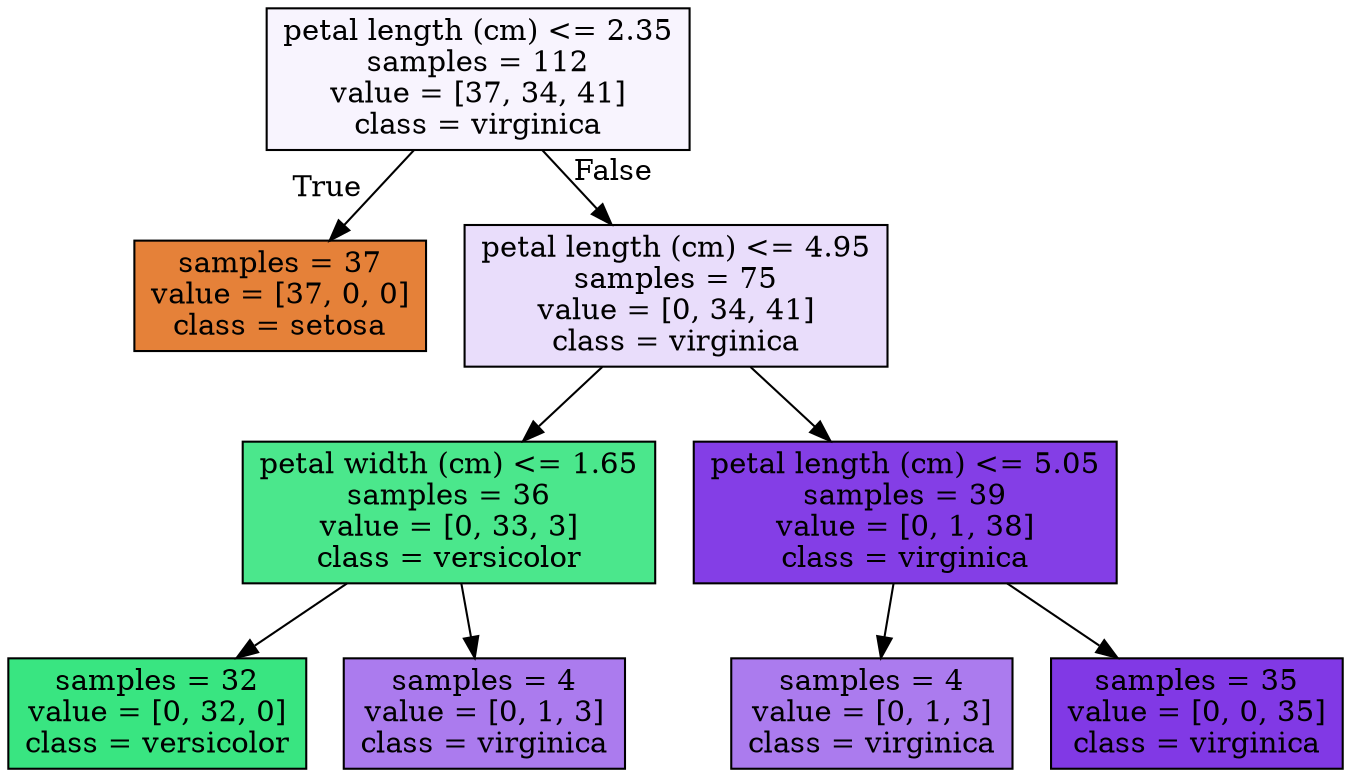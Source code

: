 digraph Tree {
node [shape=box, style="filled", color="black"] ;
0 [label="petal length (cm) <= 2.35\nsamples = 112\nvalue = [37, 34, 41]\nclass = virginica", fillcolor="#f8f4fe"] ;
1 [label="samples = 37\nvalue = [37, 0, 0]\nclass = setosa", fillcolor="#e58139"] ;
0 -> 1 [labeldistance=2.5, labelangle=45, headlabel="True"] ;
2 [label="petal length (cm) <= 4.95\nsamples = 75\nvalue = [0, 34, 41]\nclass = virginica", fillcolor="#e9ddfb"] ;
0 -> 2 [labeldistance=2.5, labelangle=-45, headlabel="False"] ;
3 [label="petal width (cm) <= 1.65\nsamples = 36\nvalue = [0, 33, 3]\nclass = versicolor", fillcolor="#4be78c"] ;
2 -> 3 ;
4 [label="samples = 32\nvalue = [0, 32, 0]\nclass = versicolor", fillcolor="#39e581"] ;
3 -> 4 ;
5 [label="samples = 4\nvalue = [0, 1, 3]\nclass = virginica", fillcolor="#ab7bee"] ;
3 -> 5 ;
6 [label="petal length (cm) <= 5.05\nsamples = 39\nvalue = [0, 1, 38]\nclass = virginica", fillcolor="#843ee6"] ;
2 -> 6 ;
7 [label="samples = 4\nvalue = [0, 1, 3]\nclass = virginica", fillcolor="#ab7bee"] ;
6 -> 7 ;
8 [label="samples = 35\nvalue = [0, 0, 35]\nclass = virginica", fillcolor="#8139e5"] ;
6 -> 8 ;
}